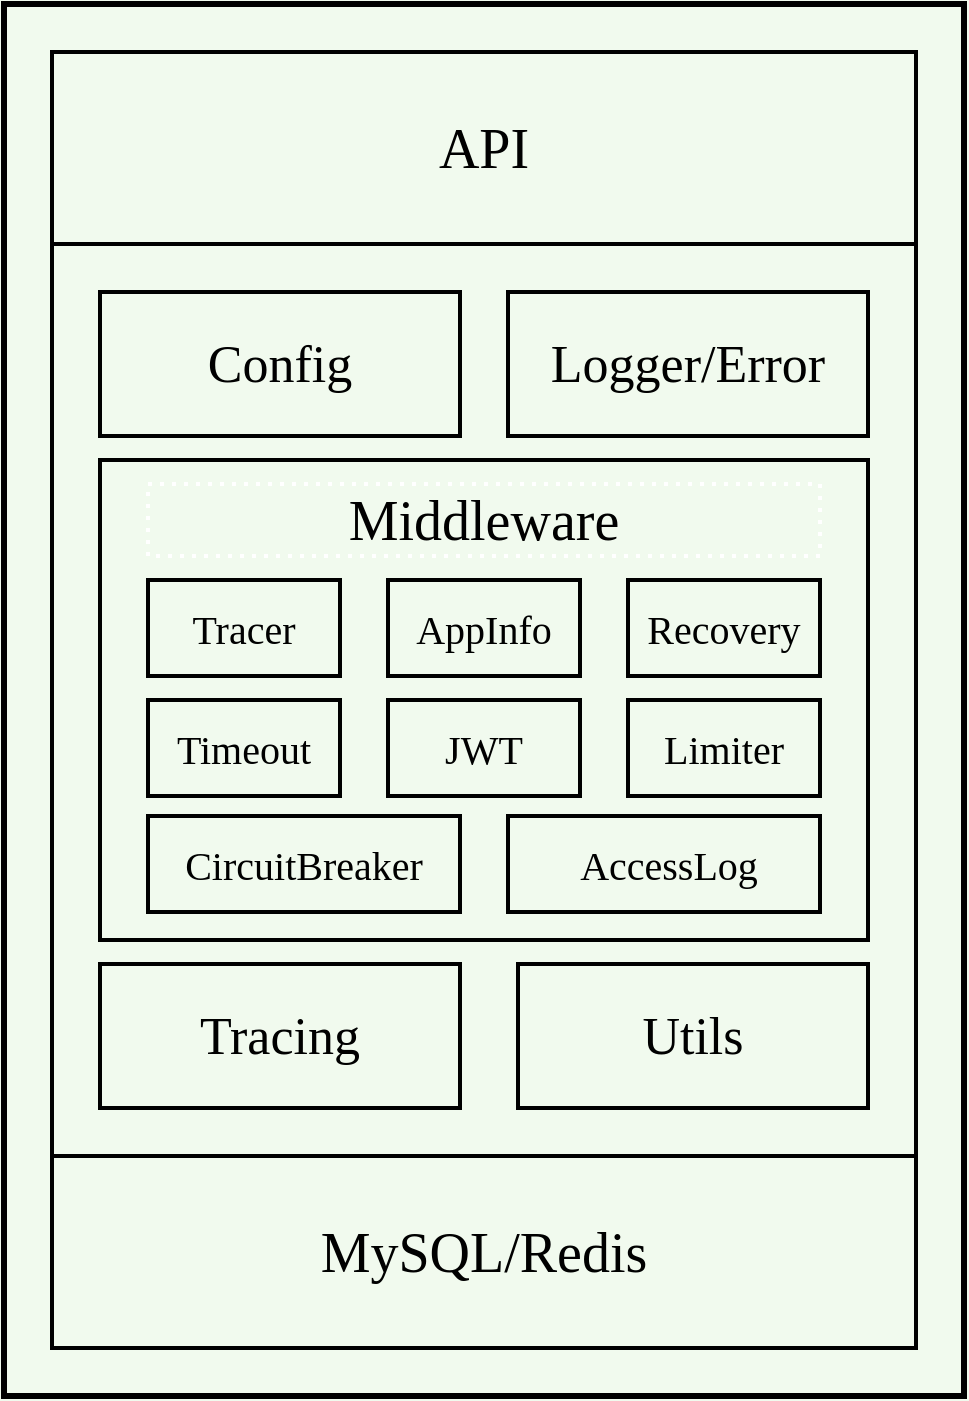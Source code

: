 <mxfile version="20.2.3" type="device"><diagram id="_VnXO-3sEqRiM26ZwHY4" name="Page-1"><mxGraphModel dx="1106" dy="852" grid="1" gridSize="12" guides="1" tooltips="1" connect="1" arrows="1" fold="1" page="1" pageScale="1" pageWidth="850" pageHeight="1100" background="#F1FAEE" math="0" shadow="0"><root><mxCell id="0"/><mxCell id="1" parent="0"/><mxCell id="JI3jYIaIcKsunYPQdpKj-1" value="" style="rounded=0;whiteSpace=wrap;html=1;fillColor=none;strokeWidth=3;" parent="1" vertex="1"><mxGeometry x="96" y="96" width="480" height="696" as="geometry"/></mxCell><mxCell id="BCDK7CFL1sSbdpWJGuh5-1" value="&lt;font face=&quot;IBM Plex&quot; style=&quot;font-size: 28px;&quot;&gt;API&lt;/font&gt;" style="rounded=0;whiteSpace=wrap;html=1;fillColor=none;strokeWidth=2;" vertex="1" parent="1"><mxGeometry x="120" y="120" width="432" height="96" as="geometry"/></mxCell><mxCell id="BCDK7CFL1sSbdpWJGuh5-2" value="" style="rounded=0;whiteSpace=wrap;html=1;fillColor=none;strokeWidth=2;" vertex="1" parent="1"><mxGeometry x="120" y="216" width="432" height="456" as="geometry"/></mxCell><mxCell id="BCDK7CFL1sSbdpWJGuh5-3" value="&lt;span style=&quot;font-family: &amp;quot;IBM Plex&amp;quot;; font-size: 28px;&quot;&gt;MySQL/Redis&lt;/span&gt;" style="rounded=0;whiteSpace=wrap;html=1;fillColor=none;strokeWidth=2;" vertex="1" parent="1"><mxGeometry x="120" y="672" width="432" height="96" as="geometry"/></mxCell><mxCell id="BCDK7CFL1sSbdpWJGuh5-4" value="&lt;span style=&quot;font-family: &amp;quot;IBM Plex&amp;quot;;&quot;&gt;&lt;font style=&quot;font-size: 26px;&quot;&gt;Config&lt;/font&gt;&lt;/span&gt;" style="rounded=0;whiteSpace=wrap;html=1;fillColor=none;strokeWidth=2;" vertex="1" parent="1"><mxGeometry x="144" y="240" width="180" height="72" as="geometry"/></mxCell><mxCell id="BCDK7CFL1sSbdpWJGuh5-5" value="&lt;span style=&quot;font-family: &amp;quot;IBM Plex&amp;quot;;&quot;&gt;&lt;font style=&quot;font-size: 26px;&quot;&gt;Logger/Error&lt;/font&gt;&lt;/span&gt;" style="rounded=0;whiteSpace=wrap;html=1;fillColor=none;strokeWidth=2;" vertex="1" parent="1"><mxGeometry x="348" y="240" width="180" height="72" as="geometry"/></mxCell><mxCell id="BCDK7CFL1sSbdpWJGuh5-6" value="" style="rounded=0;whiteSpace=wrap;html=1;fillColor=none;strokeWidth=2;" vertex="1" parent="1"><mxGeometry x="144" y="324" width="384" height="240" as="geometry"/></mxCell><mxCell id="BCDK7CFL1sSbdpWJGuh5-7" value="&lt;span style=&quot;font-family: &amp;quot;IBM Plex&amp;quot;;&quot;&gt;&lt;font style=&quot;font-size: 26px;&quot;&gt;Tracing&lt;/font&gt;&lt;/span&gt;" style="rounded=0;whiteSpace=wrap;html=1;fillColor=none;strokeWidth=2;" vertex="1" parent="1"><mxGeometry x="144" y="576" width="180" height="72" as="geometry"/></mxCell><mxCell id="BCDK7CFL1sSbdpWJGuh5-8" value="&lt;font style=&quot;font-size: 26px;&quot; face=&quot;IBM Plex&quot;&gt;Utils&lt;/font&gt;" style="rounded=0;whiteSpace=wrap;html=1;fillColor=none;strokeWidth=2;" vertex="1" parent="1"><mxGeometry x="353" y="576" width="175" height="72" as="geometry"/></mxCell><mxCell id="BCDK7CFL1sSbdpWJGuh5-10" value="&lt;span style=&quot;font-family: &amp;quot;IBM Plex&amp;quot;; font-size: 20px;&quot;&gt;Tracer&lt;/span&gt;" style="rounded=0;whiteSpace=wrap;html=1;fillColor=none;strokeWidth=2;" vertex="1" parent="1"><mxGeometry x="168" y="384" width="96" height="48" as="geometry"/></mxCell><mxCell id="BCDK7CFL1sSbdpWJGuh5-11" value="&lt;span style=&quot;font-family: &amp;quot;IBM Plex&amp;quot;;&quot;&gt;&lt;font style=&quot;font-size: 20px;&quot;&gt;Timeout&lt;/font&gt;&lt;/span&gt;" style="rounded=0;whiteSpace=wrap;html=1;fillColor=none;strokeWidth=2;" vertex="1" parent="1"><mxGeometry x="168" y="444" width="96" height="48" as="geometry"/></mxCell><mxCell id="BCDK7CFL1sSbdpWJGuh5-12" value="&lt;span style=&quot;font-family: &amp;quot;IBM Plex&amp;quot;;&quot;&gt;&lt;font style=&quot;font-size: 20px;&quot;&gt;AppInfo&lt;/font&gt;&lt;/span&gt;" style="rounded=0;whiteSpace=wrap;html=1;fillColor=none;strokeWidth=2;" vertex="1" parent="1"><mxGeometry x="288" y="384" width="96" height="48" as="geometry"/></mxCell><mxCell id="BCDK7CFL1sSbdpWJGuh5-13" value="&lt;span style=&quot;font-family: &amp;quot;IBM Plex&amp;quot;;&quot;&gt;&lt;font style=&quot;font-size: 20px;&quot;&gt;JWT&lt;/font&gt;&lt;/span&gt;" style="rounded=0;whiteSpace=wrap;html=1;fillColor=none;strokeWidth=2;" vertex="1" parent="1"><mxGeometry x="288" y="444" width="96" height="48" as="geometry"/></mxCell><mxCell id="BCDK7CFL1sSbdpWJGuh5-14" value="&lt;font style=&quot;font-size: 20px;&quot; face=&quot;IBM Plex&quot;&gt;Recovery&lt;/font&gt;" style="rounded=0;whiteSpace=wrap;html=1;fillColor=none;strokeWidth=2;" vertex="1" parent="1"><mxGeometry x="408" y="384" width="96" height="48" as="geometry"/></mxCell><mxCell id="BCDK7CFL1sSbdpWJGuh5-15" value="&lt;span style=&quot;font-family: &amp;quot;IBM Plex&amp;quot;;&quot;&gt;&lt;font style=&quot;font-size: 20px;&quot;&gt;Limiter&lt;/font&gt;&lt;/span&gt;" style="rounded=0;whiteSpace=wrap;html=1;fillColor=none;strokeWidth=2;" vertex="1" parent="1"><mxGeometry x="408" y="444" width="96" height="48" as="geometry"/></mxCell><mxCell id="BCDK7CFL1sSbdpWJGuh5-16" value="&lt;span style=&quot;font-family: &amp;quot;IBM Plex&amp;quot;; font-size: 28px;&quot;&gt;Middleware&lt;/span&gt;" style="rounded=0;whiteSpace=wrap;html=1;fillColor=none;strokeWidth=2;dashed=1;dashPattern=1 2;strokeColor=#FFFFFF;" vertex="1" parent="1"><mxGeometry x="168" y="336" width="336" height="36" as="geometry"/></mxCell><mxCell id="BCDK7CFL1sSbdpWJGuh5-18" value="&lt;span style=&quot;font-family: &amp;quot;IBM Plex&amp;quot;;&quot;&gt;&lt;font style=&quot;font-size: 20px;&quot;&gt;CircuitBreaker&lt;/font&gt;&lt;/span&gt;" style="rounded=0;whiteSpace=wrap;html=1;fillColor=none;strokeWidth=2;" vertex="1" parent="1"><mxGeometry x="168" y="502" width="156" height="48" as="geometry"/></mxCell><mxCell id="BCDK7CFL1sSbdpWJGuh5-19" value="&lt;span style=&quot;font-family: &amp;quot;IBM Plex&amp;quot;; font-size: 20px;&quot;&gt;&amp;nbsp;&lt;/span&gt;&lt;span style=&quot;font-family: &amp;quot;IBM Plex&amp;quot;;&quot;&gt;&lt;font style=&quot;font-size: 20px;&quot;&gt;AccessLog&lt;/font&gt;&lt;/span&gt;" style="rounded=0;whiteSpace=wrap;html=1;fillColor=none;strokeWidth=2;" vertex="1" parent="1"><mxGeometry x="348" y="502" width="156" height="48" as="geometry"/></mxCell></root></mxGraphModel></diagram></mxfile>